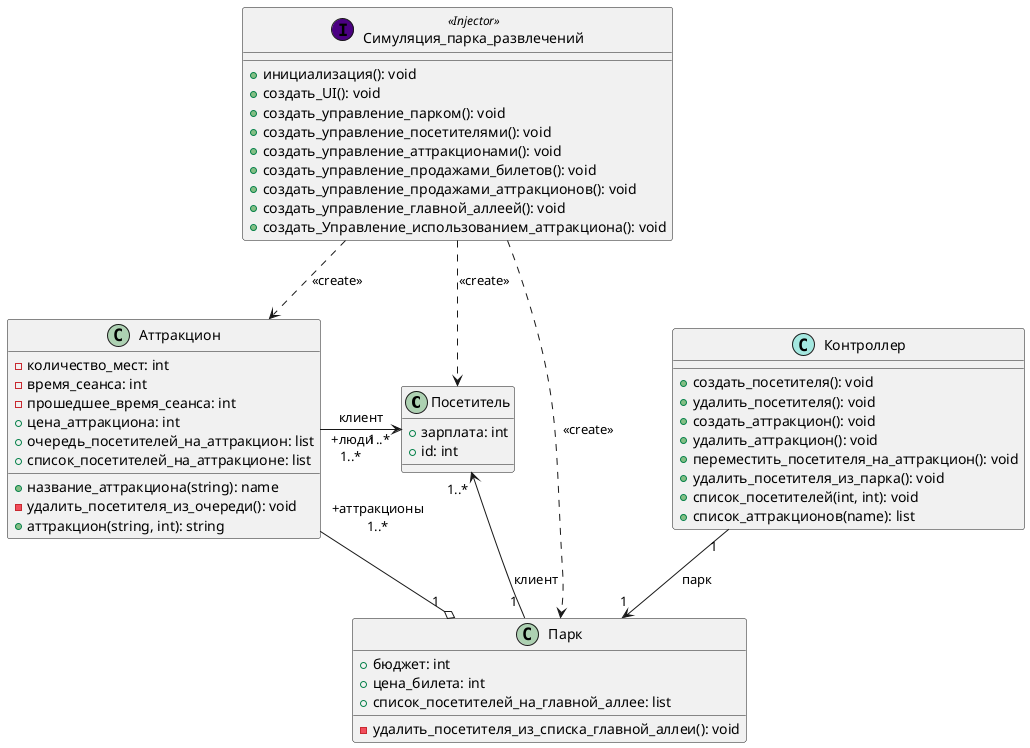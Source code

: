 @startuml
Посетитель " 1..* " <-- " 1 " Парк: клиент
Посетитель " 1..* " <-left- " +люди\n 1..* " Аттракцион: клиент
Парк " 1 " o-- " +аттракционы\n 1..*" Аттракцион
Симуляция_парка_развлечений ..> Посетитель: <<create>>
Симуляция_парка_развлечений ..> Парк: <<create>>
Симуляция_парка_развлечений ..> Аттракцион: <<create>>
Контроллер " 1 " --> " 1 " Парк: парк

class Посетитель {
    + зарплата: int
    + id: int
}

class Парк {
    + бюджет: int
    + цена_билета: int
    + список_посетителей_на_главной_аллее: list
    - удалить_посетителя_из_списка_главной_аллеи(): void
}

class Аттракцион {
    - количество_мест: int
    - время_сеанса: int
    - прошедшее_время_сеанса: int
    + цена_аттракциона: int
    + название_аттракциона(string): name
    + очередь_посетителей_на_аттракцион: list
    + список_посетителей_на_аттракционе: list
    - удалить_посетителя_из_очереди(): void
    + аттракцион(string, int): string
}

class Симуляция_парка_развлечений << (I,Indigo) Injector >> {
+ инициализация(): void
+ создать_UI(): void
+ создать_управление_парком(): void
+ создать_управление_посетителями(): void
+ создать_управление_аттракционами(): void
+ создать_управление_продажами_билетов(): void
+ создать_управление_продажами_аттракционов(): void
+ создать_управление_главной_аллеей(): void
+ создать_Управление_использованием_аттракциона(): void
}


class Контроллер << (C,#a4e8e0) >> {
    + создать_посетителя(): void
    + удалить_посетителя(): void
    + создать_аттракцион(): void
    + удалить_аттракцион(): void
    + переместить_посетителя_на_аттракцион(): void
    + удалить_посетителя_из_парка(): void
    + список_посетителей(int, int): void
    + список_аттракционов(name): list
}
@enduml